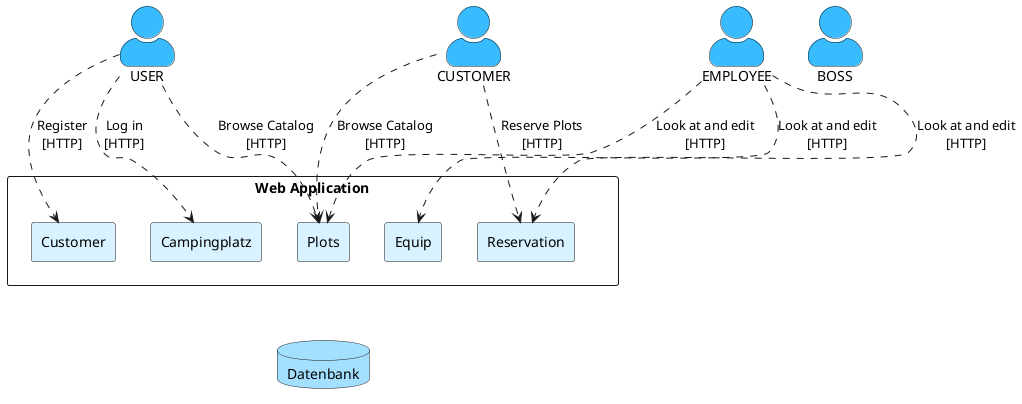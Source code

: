 @startuml
'skinparam linetype ortho
skinparam actorStyle awesome
'skinparam nodesep 150
'skinparam ranksep 200

actor USER #38bcff
actor CUSTOMER #38bcff
actor EMPLOYEE #38bcff
actor BOSS #38bcff

'align them horizontally

USER -[hidden]r- CUSTOMER
CUSTOMER -[hidden]r- EMPLOYEE
EMPLOYEE -[hidden]r- BOSS


rectangle "Web Application"{
    rectangle "Campingplatz" #d8f2ff{

    }
    rectangle "Plots" #d8f2ff
    rectangle "Reservation" #d8f2ff
    rectangle "Equip" #d8f2ff
    rectangle "Customer" #d8f2ff
}

CUSTOMER -[hidden]d- "Web Application"

"Campingplatz" -[hidden]r- "Plots"
"Plots" -[hidden]r- "Reservation"
"Reservation" -[hidden]r- "Equip"
"Equip" -[hidden]r- CUSTOMER

database "Datenbank" #a3e0ff

"Plots" -[hidden]d- "Datenbank"

USER ..> "Campingplatz" : "Log in\n[HTTP]"
USER ..> "Customer" : "Register\n[HTTP]"
USER ..> "Plots" : "Browse Catalog\n[HTTP]"

CUSTOMER ..> "Plots" : "Browse Catalog\n[HTTP]"
CUSTOMER ..> "Reservation" : "Reserve Plots\n[HTTP]"

EMPLOYEE ..> "Reservation" : "Look at and edit\n[HTTP]"
EMPLOYEE ..> "Equip" : "Look at and edit\n[HTTP]"
EMPLOYEE ..> "Plots" : "Look at and edit\n[HTTP]"


@enduml